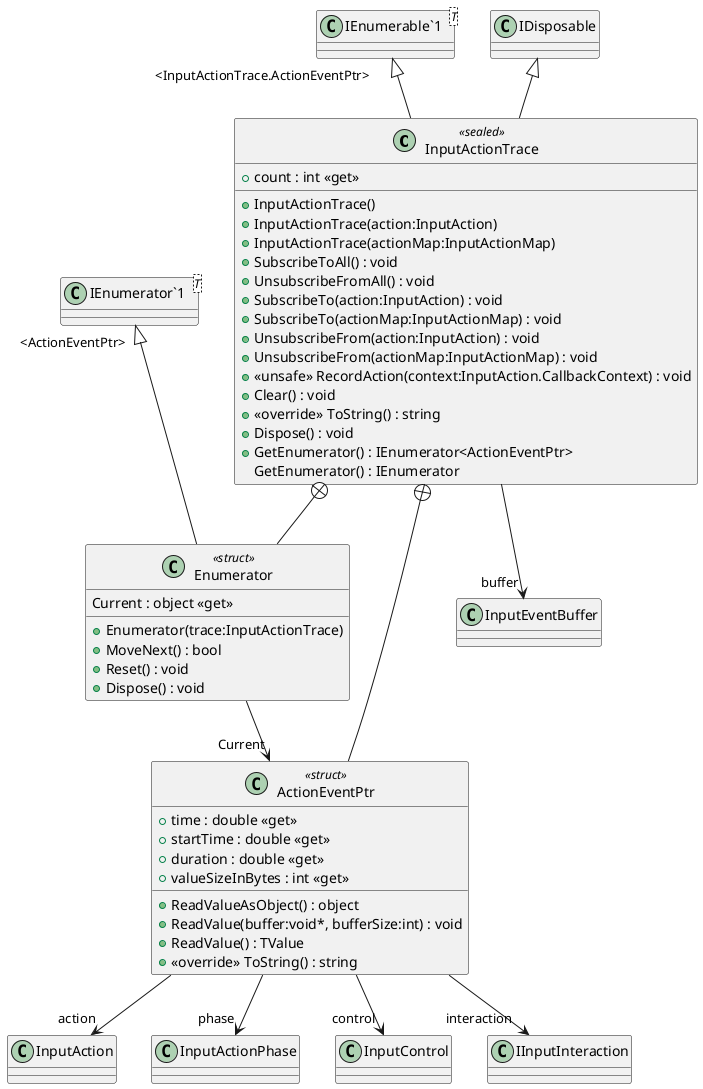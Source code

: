 @startuml
class InputActionTrace <<sealed>> {
    + count : int <<get>>
    + InputActionTrace()
    + InputActionTrace(action:InputAction)
    + InputActionTrace(actionMap:InputActionMap)
    + SubscribeToAll() : void
    + UnsubscribeFromAll() : void
    + SubscribeTo(action:InputAction) : void
    + SubscribeTo(actionMap:InputActionMap) : void
    + UnsubscribeFrom(action:InputAction) : void
    + UnsubscribeFrom(actionMap:InputActionMap) : void
    + <<unsafe>> RecordAction(context:InputAction.CallbackContext) : void
    + Clear() : void
    + <<override>> ToString() : string
    + Dispose() : void
    + GetEnumerator() : IEnumerator<ActionEventPtr>
    GetEnumerator() : IEnumerator
}
class "IEnumerable`1"<T> {
}
class ActionEventPtr <<struct>> {
    + time : double <<get>>
    + startTime : double <<get>>
    + duration : double <<get>>
    + valueSizeInBytes : int <<get>>
    + ReadValueAsObject() : object
    + ReadValue(buffer:void*, bufferSize:int) : void
    + ReadValue() : TValue
    + <<override>> ToString() : string
}
class Enumerator <<struct>> {
    + Enumerator(trace:InputActionTrace)
    + MoveNext() : bool
    + Reset() : void
    + Dispose() : void
    Current : object <<get>>
}
class "IEnumerator`1"<T> {
}
"IEnumerable`1" "<InputActionTrace.ActionEventPtr>" <|-- InputActionTrace
IDisposable <|-- InputActionTrace
InputActionTrace --> "buffer" InputEventBuffer
InputActionTrace +-- ActionEventPtr
ActionEventPtr --> "action" InputAction
ActionEventPtr --> "phase" InputActionPhase
ActionEventPtr --> "control" InputControl
ActionEventPtr --> "interaction" IInputInteraction
InputActionTrace +-- Enumerator
"IEnumerator`1" "<ActionEventPtr>" <|-- Enumerator
Enumerator --> "Current" ActionEventPtr
@enduml
